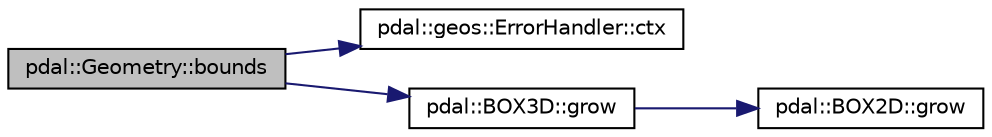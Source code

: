 digraph "pdal::Geometry::bounds"
{
  edge [fontname="Helvetica",fontsize="10",labelfontname="Helvetica",labelfontsize="10"];
  node [fontname="Helvetica",fontsize="10",shape=record];
  rankdir="LR";
  Node1 [label="pdal::Geometry::bounds",height=0.2,width=0.4,color="black", fillcolor="grey75", style="filled", fontcolor="black"];
  Node1 -> Node2 [color="midnightblue",fontsize="10",style="solid",fontname="Helvetica"];
  Node2 [label="pdal::geos::ErrorHandler::ctx",height=0.2,width=0.4,color="black", fillcolor="white", style="filled",URL="$classpdal_1_1geos_1_1ErrorHandler.html#a54bdaa70ba8baee1c8ad8f9f47572c8d"];
  Node1 -> Node3 [color="midnightblue",fontsize="10",style="solid",fontname="Helvetica"];
  Node3 [label="pdal::BOX3D::grow",height=0.2,width=0.4,color="black", fillcolor="white", style="filled",URL="$classpdal_1_1BOX3D.html#a3dd1b7cf2ec9bd58f73a0183f0b64702"];
  Node3 -> Node4 [color="midnightblue",fontsize="10",style="solid",fontname="Helvetica"];
  Node4 [label="pdal::BOX2D::grow",height=0.2,width=0.4,color="black", fillcolor="white", style="filled",URL="$classpdal_1_1BOX2D.html#ad7673d05a1323a58e86eb721ae6a3b57"];
}
